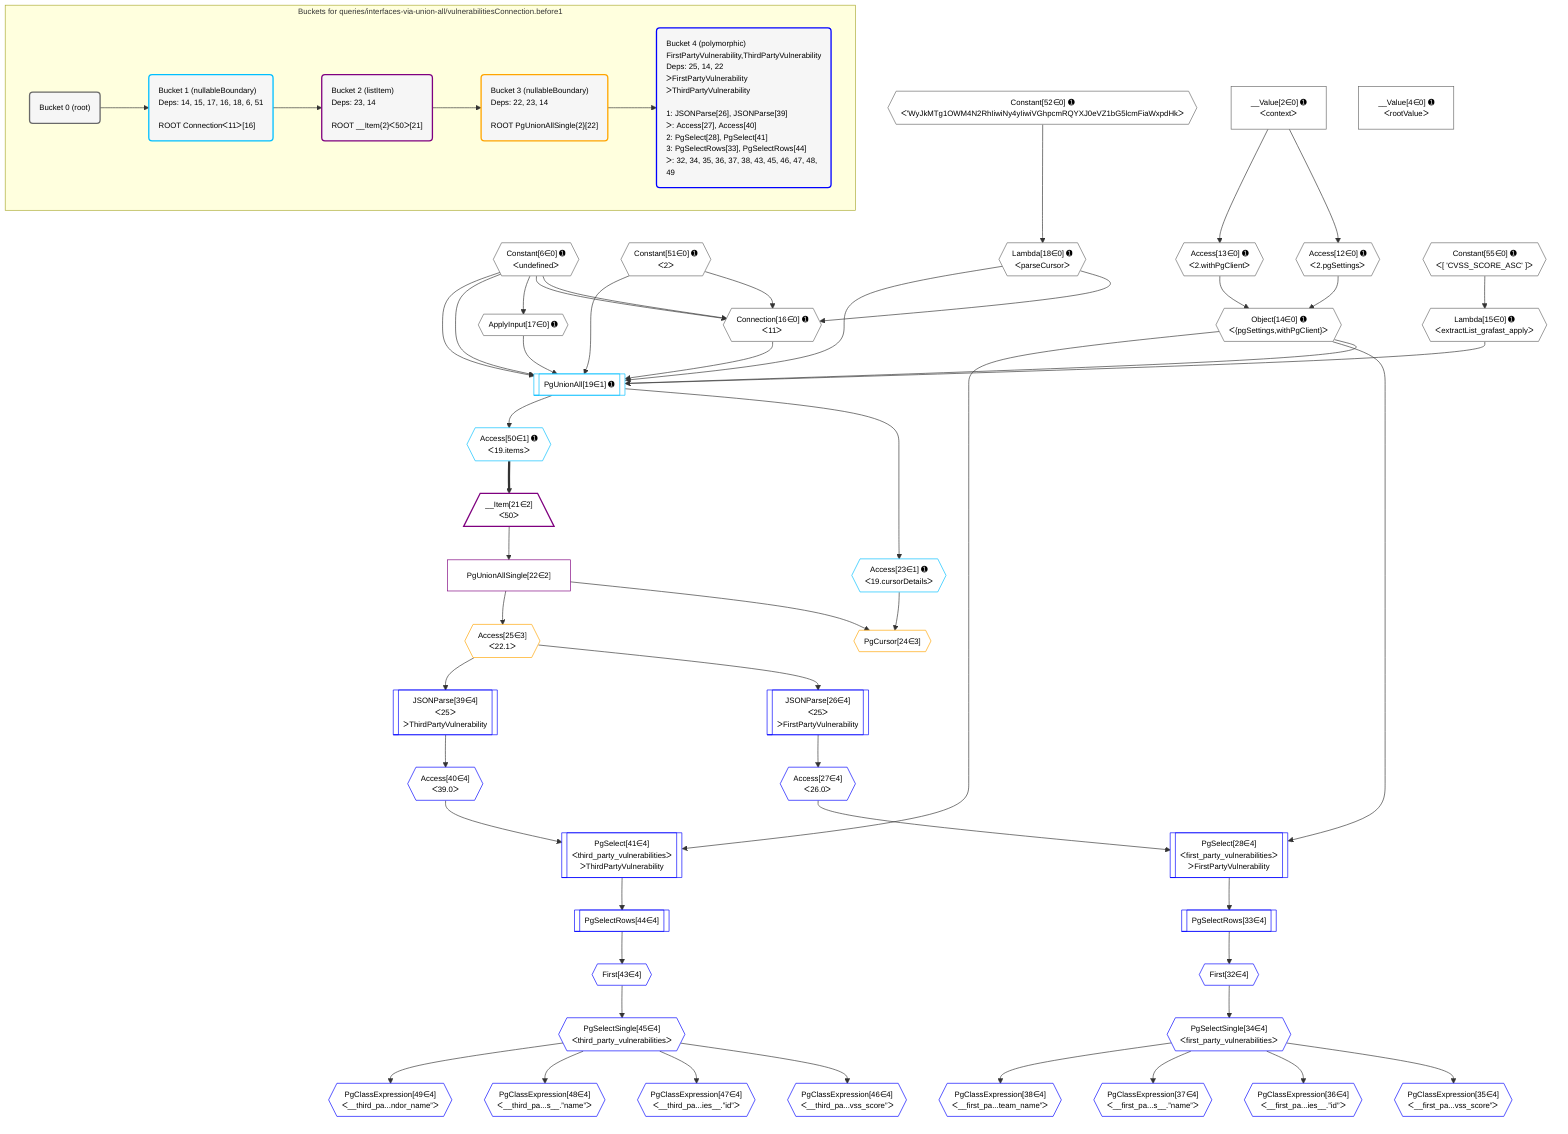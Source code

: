 %%{init: {'themeVariables': { 'fontSize': '12px'}}}%%
graph TD
    classDef path fill:#eee,stroke:#000,color:#000
    classDef plan fill:#fff,stroke-width:1px,color:#000
    classDef itemplan fill:#fff,stroke-width:2px,color:#000
    classDef unbatchedplan fill:#dff,stroke-width:1px,color:#000
    classDef sideeffectplan fill:#fcc,stroke-width:2px,color:#000
    classDef bucket fill:#f6f6f6,color:#000,stroke-width:2px,text-align:left


    %% plan dependencies
    Connection16{{"Connection[16∈0] ➊<br />ᐸ11ᐳ"}}:::plan
    Constant6{{"Constant[6∈0] ➊<br />ᐸundefinedᐳ"}}:::plan
    Constant51{{"Constant[51∈0] ➊<br />ᐸ2ᐳ"}}:::plan
    Lambda18{{"Lambda[18∈0] ➊<br />ᐸparseCursorᐳ"}}:::plan
    Constant6 & Constant51 & Constant6 & Lambda18 --> Connection16
    Object14{{"Object[14∈0] ➊<br />ᐸ{pgSettings,withPgClient}ᐳ"}}:::plan
    Access12{{"Access[12∈0] ➊<br />ᐸ2.pgSettingsᐳ"}}:::plan
    Access13{{"Access[13∈0] ➊<br />ᐸ2.withPgClientᐳ"}}:::plan
    Access12 & Access13 --> Object14
    __Value2["__Value[2∈0] ➊<br />ᐸcontextᐳ"]:::plan
    __Value2 --> Access12
    __Value2 --> Access13
    Lambda15{{"Lambda[15∈0] ➊<br />ᐸextractList_grafast_applyᐳ"}}:::plan
    Constant55{{"Constant[55∈0] ➊<br />ᐸ[ 'CVSS_SCORE_ASC' ]ᐳ"}}:::plan
    Constant55 --> Lambda15
    ApplyInput17{{"ApplyInput[17∈0] ➊"}}:::plan
    Constant6 --> ApplyInput17
    Constant52{{"Constant[52∈0] ➊<br />ᐸ'WyJkMTg1OWM4N2RhIiwiNy4yIiwiVGhpcmRQYXJ0eVZ1bG5lcmFiaWxpdHkᐳ"}}:::plan
    Constant52 --> Lambda18
    __Value4["__Value[4∈0] ➊<br />ᐸrootValueᐳ"]:::plan
    PgUnionAll19[["PgUnionAll[19∈1] ➊"]]:::plan
    Object14 & Lambda15 & ApplyInput17 & Connection16 & Lambda18 & Constant6 & Constant51 & Constant6 --> PgUnionAll19
    Access23{{"Access[23∈1] ➊<br />ᐸ19.cursorDetailsᐳ"}}:::plan
    PgUnionAll19 --> Access23
    Access50{{"Access[50∈1] ➊<br />ᐸ19.itemsᐳ"}}:::plan
    PgUnionAll19 --> Access50
    __Item21[/"__Item[21∈2]<br />ᐸ50ᐳ"\]:::itemplan
    Access50 ==> __Item21
    PgUnionAllSingle22["PgUnionAllSingle[22∈2]"]:::plan
    __Item21 --> PgUnionAllSingle22
    PgCursor24{{"PgCursor[24∈3]"}}:::plan
    PgUnionAllSingle22 & Access23 --> PgCursor24
    Access25{{"Access[25∈3]<br />ᐸ22.1ᐳ"}}:::plan
    PgUnionAllSingle22 --> Access25
    PgSelect28[["PgSelect[28∈4]<br />ᐸfirst_party_vulnerabilitiesᐳ<br />ᐳFirstPartyVulnerability"]]:::plan
    Access27{{"Access[27∈4]<br />ᐸ26.0ᐳ"}}:::plan
    Object14 & Access27 --> PgSelect28
    PgSelect41[["PgSelect[41∈4]<br />ᐸthird_party_vulnerabilitiesᐳ<br />ᐳThirdPartyVulnerability"]]:::plan
    Access40{{"Access[40∈4]<br />ᐸ39.0ᐳ"}}:::plan
    Object14 & Access40 --> PgSelect41
    JSONParse26[["JSONParse[26∈4]<br />ᐸ25ᐳ<br />ᐳFirstPartyVulnerability"]]:::plan
    Access25 --> JSONParse26
    JSONParse26 --> Access27
    First32{{"First[32∈4]"}}:::plan
    PgSelectRows33[["PgSelectRows[33∈4]"]]:::plan
    PgSelectRows33 --> First32
    PgSelect28 --> PgSelectRows33
    PgSelectSingle34{{"PgSelectSingle[34∈4]<br />ᐸfirst_party_vulnerabilitiesᐳ"}}:::plan
    First32 --> PgSelectSingle34
    PgClassExpression35{{"PgClassExpression[35∈4]<br />ᐸ__first_pa...vss_score”ᐳ"}}:::plan
    PgSelectSingle34 --> PgClassExpression35
    PgClassExpression36{{"PgClassExpression[36∈4]<br />ᐸ__first_pa...ies__.”id”ᐳ"}}:::plan
    PgSelectSingle34 --> PgClassExpression36
    PgClassExpression37{{"PgClassExpression[37∈4]<br />ᐸ__first_pa...s__.”name”ᐳ"}}:::plan
    PgSelectSingle34 --> PgClassExpression37
    PgClassExpression38{{"PgClassExpression[38∈4]<br />ᐸ__first_pa...team_name”ᐳ"}}:::plan
    PgSelectSingle34 --> PgClassExpression38
    JSONParse39[["JSONParse[39∈4]<br />ᐸ25ᐳ<br />ᐳThirdPartyVulnerability"]]:::plan
    Access25 --> JSONParse39
    JSONParse39 --> Access40
    First43{{"First[43∈4]"}}:::plan
    PgSelectRows44[["PgSelectRows[44∈4]"]]:::plan
    PgSelectRows44 --> First43
    PgSelect41 --> PgSelectRows44
    PgSelectSingle45{{"PgSelectSingle[45∈4]<br />ᐸthird_party_vulnerabilitiesᐳ"}}:::plan
    First43 --> PgSelectSingle45
    PgClassExpression46{{"PgClassExpression[46∈4]<br />ᐸ__third_pa...vss_score”ᐳ"}}:::plan
    PgSelectSingle45 --> PgClassExpression46
    PgClassExpression47{{"PgClassExpression[47∈4]<br />ᐸ__third_pa...ies__.”id”ᐳ"}}:::plan
    PgSelectSingle45 --> PgClassExpression47
    PgClassExpression48{{"PgClassExpression[48∈4]<br />ᐸ__third_pa...s__.”name”ᐳ"}}:::plan
    PgSelectSingle45 --> PgClassExpression48
    PgClassExpression49{{"PgClassExpression[49∈4]<br />ᐸ__third_pa...ndor_name”ᐳ"}}:::plan
    PgSelectSingle45 --> PgClassExpression49

    %% define steps

    subgraph "Buckets for queries/interfaces-via-union-all/vulnerabilitiesConnection.before1"
    Bucket0("Bucket 0 (root)"):::bucket
    classDef bucket0 stroke:#696969
    class Bucket0,__Value2,__Value4,Constant6,Access12,Access13,Object14,Lambda15,Connection16,ApplyInput17,Lambda18,Constant51,Constant52,Constant55 bucket0
    Bucket1("Bucket 1 (nullableBoundary)<br />Deps: 14, 15, 17, 16, 18, 6, 51<br /><br />ROOT Connectionᐸ11ᐳ[16]"):::bucket
    classDef bucket1 stroke:#00bfff
    class Bucket1,PgUnionAll19,Access23,Access50 bucket1
    Bucket2("Bucket 2 (listItem)<br />Deps: 23, 14<br /><br />ROOT __Item{2}ᐸ50ᐳ[21]"):::bucket
    classDef bucket2 stroke:#7f007f
    class Bucket2,__Item21,PgUnionAllSingle22 bucket2
    Bucket3("Bucket 3 (nullableBoundary)<br />Deps: 22, 23, 14<br /><br />ROOT PgUnionAllSingle{2}[22]"):::bucket
    classDef bucket3 stroke:#ffa500
    class Bucket3,PgCursor24,Access25 bucket3
    Bucket4("Bucket 4 (polymorphic)<br />FirstPartyVulnerability,ThirdPartyVulnerability<br />Deps: 25, 14, 22<br />ᐳFirstPartyVulnerability<br />ᐳThirdPartyVulnerability<br /><br />1: JSONParse[26], JSONParse[39]<br />ᐳ: Access[27], Access[40]<br />2: PgSelect[28], PgSelect[41]<br />3: PgSelectRows[33], PgSelectRows[44]<br />ᐳ: 32, 34, 35, 36, 37, 38, 43, 45, 46, 47, 48, 49"):::bucket
    classDef bucket4 stroke:#0000ff
    class Bucket4,JSONParse26,Access27,PgSelect28,First32,PgSelectRows33,PgSelectSingle34,PgClassExpression35,PgClassExpression36,PgClassExpression37,PgClassExpression38,JSONParse39,Access40,PgSelect41,First43,PgSelectRows44,PgSelectSingle45,PgClassExpression46,PgClassExpression47,PgClassExpression48,PgClassExpression49 bucket4
    Bucket0 --> Bucket1
    Bucket1 --> Bucket2
    Bucket2 --> Bucket3
    Bucket3 --> Bucket4
    end